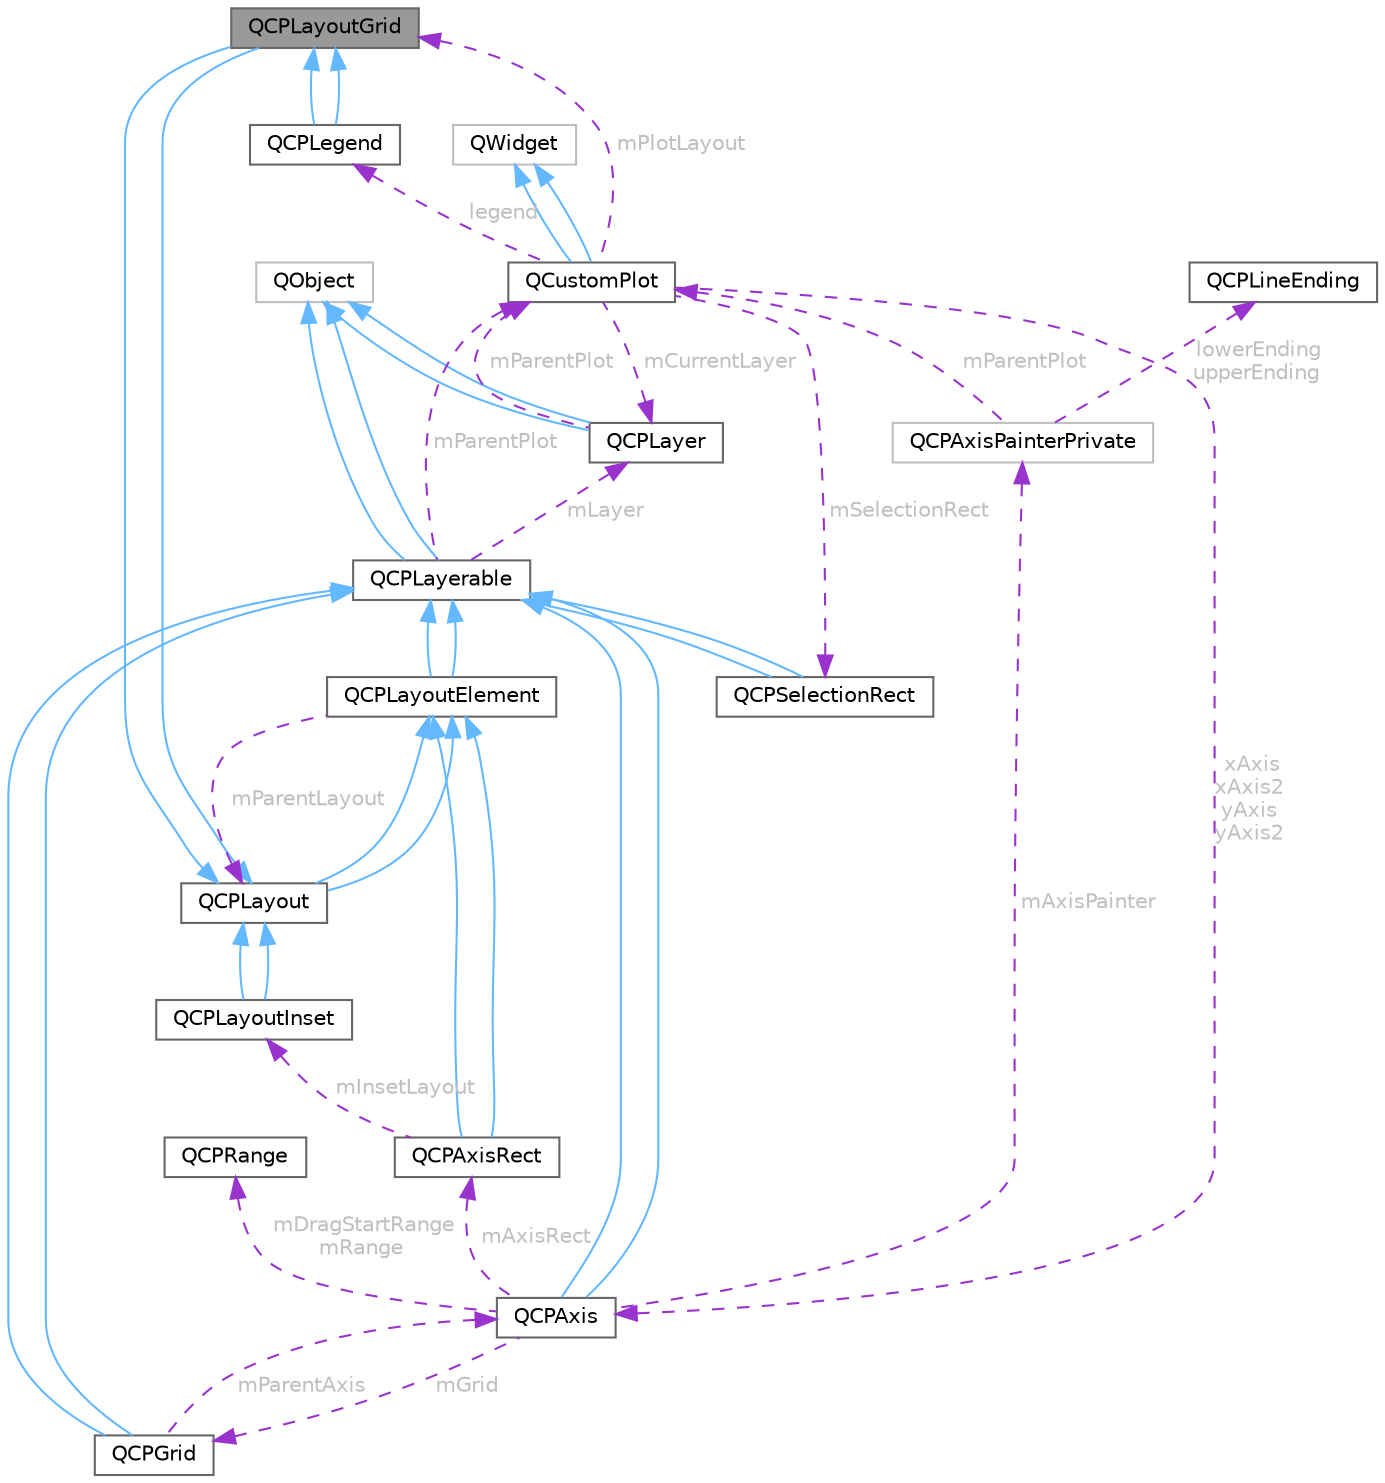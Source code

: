 digraph "QCPLayoutGrid"
{
 // LATEX_PDF_SIZE
  bgcolor="transparent";
  edge [fontname=Helvetica,fontsize=10,labelfontname=Helvetica,labelfontsize=10];
  node [fontname=Helvetica,fontsize=10,shape=box,height=0.2,width=0.4];
  Node1 [id="Node000001",label="QCPLayoutGrid",height=0.2,width=0.4,color="gray40", fillcolor="grey60", style="filled", fontcolor="black",tooltip="A layout that arranges child elements in a grid."];
  Node2 -> Node1 [id="edge42_Node000001_Node000002",dir="back",color="steelblue1",style="solid",tooltip=" "];
  Node2 [id="Node000002",label="QCPLayout",height=0.2,width=0.4,color="gray40", fillcolor="white", style="filled",URL="$class_q_c_p_layout.html",tooltip="The abstract base class for layouts."];
  Node3 -> Node2 [id="edge43_Node000002_Node000003",dir="back",color="steelblue1",style="solid",tooltip=" "];
  Node3 [id="Node000003",label="QCPLayoutElement",height=0.2,width=0.4,color="gray40", fillcolor="white", style="filled",URL="$class_q_c_p_layout_element.html",tooltip="The abstract base class for all objects that form the layout system."];
  Node4 -> Node3 [id="edge44_Node000003_Node000004",dir="back",color="steelblue1",style="solid",tooltip=" "];
  Node4 [id="Node000004",label="QCPLayerable",height=0.2,width=0.4,color="gray40", fillcolor="white", style="filled",URL="$class_q_c_p_layerable.html",tooltip="Base class for all drawable objects."];
  Node5 -> Node4 [id="edge45_Node000004_Node000005",dir="back",color="steelblue1",style="solid",tooltip=" "];
  Node5 [id="Node000005",label="QObject",height=0.2,width=0.4,color="grey75", fillcolor="white", style="filled",tooltip=" "];
  Node5 -> Node4 [id="edge46_Node000004_Node000005",dir="back",color="steelblue1",style="solid",tooltip=" "];
  Node6 -> Node4 [id="edge47_Node000004_Node000006",dir="back",color="darkorchid3",style="dashed",tooltip=" ",label=" mParentPlot",fontcolor="grey" ];
  Node6 [id="Node000006",label="QCustomPlot",height=0.2,width=0.4,color="gray40", fillcolor="white", style="filled",URL="$class_q_custom_plot.html",tooltip="The central class of the library. This is the QWidget which displays the plot and interacts with the ..."];
  Node7 -> Node6 [id="edge48_Node000006_Node000007",dir="back",color="steelblue1",style="solid",tooltip=" "];
  Node7 [id="Node000007",label="QWidget",height=0.2,width=0.4,color="grey75", fillcolor="white", style="filled",tooltip=" "];
  Node7 -> Node6 [id="edge49_Node000006_Node000007",dir="back",color="steelblue1",style="solid",tooltip=" "];
  Node8 -> Node6 [id="edge50_Node000006_Node000008",dir="back",color="darkorchid3",style="dashed",tooltip=" ",label=" xAxis\nxAxis2\nyAxis\nyAxis2",fontcolor="grey" ];
  Node8 [id="Node000008",label="QCPAxis",height=0.2,width=0.4,color="gray40", fillcolor="white", style="filled",URL="$class_q_c_p_axis.html",tooltip="Manages a single axis inside a QCustomPlot."];
  Node4 -> Node8 [id="edge51_Node000008_Node000004",dir="back",color="steelblue1",style="solid",tooltip=" "];
  Node4 -> Node8 [id="edge52_Node000008_Node000004",dir="back",color="steelblue1",style="solid",tooltip=" "];
  Node9 -> Node8 [id="edge53_Node000008_Node000009",dir="back",color="darkorchid3",style="dashed",tooltip=" ",label=" mAxisRect",fontcolor="grey" ];
  Node9 [id="Node000009",label="QCPAxisRect",height=0.2,width=0.4,color="gray40", fillcolor="white", style="filled",URL="$class_q_c_p_axis_rect.html",tooltip="Holds multiple axes and arranges them in a rectangular shape."];
  Node3 -> Node9 [id="edge54_Node000009_Node000003",dir="back",color="steelblue1",style="solid",tooltip=" "];
  Node3 -> Node9 [id="edge55_Node000009_Node000003",dir="back",color="steelblue1",style="solid",tooltip=" "];
  Node10 -> Node9 [id="edge56_Node000009_Node000010",dir="back",color="darkorchid3",style="dashed",tooltip=" ",label=" mInsetLayout",fontcolor="grey" ];
  Node10 [id="Node000010",label="QCPLayoutInset",height=0.2,width=0.4,color="gray40", fillcolor="white", style="filled",URL="$class_q_c_p_layout_inset.html",tooltip="A layout that places child elements aligned to the border or arbitrarily positioned."];
  Node2 -> Node10 [id="edge57_Node000010_Node000002",dir="back",color="steelblue1",style="solid",tooltip=" "];
  Node2 -> Node10 [id="edge58_Node000010_Node000002",dir="back",color="steelblue1",style="solid",tooltip=" "];
  Node11 -> Node8 [id="edge59_Node000008_Node000011",dir="back",color="darkorchid3",style="dashed",tooltip=" ",label=" mDragStartRange\nmRange",fontcolor="grey" ];
  Node11 [id="Node000011",label="QCPRange",height=0.2,width=0.4,color="gray40", fillcolor="white", style="filled",URL="$class_q_c_p_range.html",tooltip="Represents the range an axis is encompassing."];
  Node12 -> Node8 [id="edge60_Node000008_Node000012",dir="back",color="darkorchid3",style="dashed",tooltip=" ",label=" mGrid",fontcolor="grey" ];
  Node12 [id="Node000012",label="QCPGrid",height=0.2,width=0.4,color="gray40", fillcolor="white", style="filled",URL="$class_q_c_p_grid.html",tooltip="Responsible for drawing the grid of a QCPAxis."];
  Node4 -> Node12 [id="edge61_Node000012_Node000004",dir="back",color="steelblue1",style="solid",tooltip=" "];
  Node4 -> Node12 [id="edge62_Node000012_Node000004",dir="back",color="steelblue1",style="solid",tooltip=" "];
  Node8 -> Node12 [id="edge63_Node000012_Node000008",dir="back",color="darkorchid3",style="dashed",tooltip=" ",label=" mParentAxis",fontcolor="grey" ];
  Node13 -> Node8 [id="edge64_Node000008_Node000013",dir="back",color="darkorchid3",style="dashed",tooltip=" ",label=" mAxisPainter",fontcolor="grey" ];
  Node13 [id="Node000013",label="QCPAxisPainterPrivate",height=0.2,width=0.4,color="grey75", fillcolor="white", style="filled",URL="$class_q_c_p_axis_painter_private.html",tooltip=" "];
  Node14 -> Node13 [id="edge65_Node000013_Node000014",dir="back",color="darkorchid3",style="dashed",tooltip=" ",label=" lowerEnding\nupperEnding",fontcolor="grey" ];
  Node14 [id="Node000014",label="QCPLineEnding",height=0.2,width=0.4,color="gray40", fillcolor="white", style="filled",URL="$class_q_c_p_line_ending.html",tooltip="Handles the different ending decorations for line-like items."];
  Node6 -> Node13 [id="edge66_Node000013_Node000006",dir="back",color="darkorchid3",style="dashed",tooltip=" ",label=" mParentPlot",fontcolor="grey" ];
  Node15 -> Node6 [id="edge67_Node000006_Node000015",dir="back",color="darkorchid3",style="dashed",tooltip=" ",label=" legend",fontcolor="grey" ];
  Node15 [id="Node000015",label="QCPLegend",height=0.2,width=0.4,color="gray40", fillcolor="white", style="filled",URL="$class_q_c_p_legend.html",tooltip="Manages a legend inside a QCustomPlot."];
  Node1 -> Node15 [id="edge68_Node000015_Node000001",dir="back",color="steelblue1",style="solid",tooltip=" "];
  Node1 -> Node15 [id="edge69_Node000015_Node000001",dir="back",color="steelblue1",style="solid",tooltip=" "];
  Node1 -> Node6 [id="edge70_Node000006_Node000001",dir="back",color="darkorchid3",style="dashed",tooltip=" ",label=" mPlotLayout",fontcolor="grey" ];
  Node16 -> Node6 [id="edge71_Node000006_Node000016",dir="back",color="darkorchid3",style="dashed",tooltip=" ",label=" mCurrentLayer",fontcolor="grey" ];
  Node16 [id="Node000016",label="QCPLayer",height=0.2,width=0.4,color="gray40", fillcolor="white", style="filled",URL="$class_q_c_p_layer.html",tooltip="A layer that may contain objects, to control the rendering order."];
  Node5 -> Node16 [id="edge72_Node000016_Node000005",dir="back",color="steelblue1",style="solid",tooltip=" "];
  Node5 -> Node16 [id="edge73_Node000016_Node000005",dir="back",color="steelblue1",style="solid",tooltip=" "];
  Node6 -> Node16 [id="edge74_Node000016_Node000006",dir="back",color="darkorchid3",style="dashed",tooltip=" ",label=" mParentPlot",fontcolor="grey" ];
  Node17 -> Node6 [id="edge75_Node000006_Node000017",dir="back",color="darkorchid3",style="dashed",tooltip=" ",label=" mSelectionRect",fontcolor="grey" ];
  Node17 [id="Node000017",label="QCPSelectionRect",height=0.2,width=0.4,color="gray40", fillcolor="white", style="filled",URL="$class_q_c_p_selection_rect.html",tooltip="Provides rect/rubber-band data selection and range zoom interaction."];
  Node4 -> Node17 [id="edge76_Node000017_Node000004",dir="back",color="steelblue1",style="solid",tooltip=" "];
  Node4 -> Node17 [id="edge77_Node000017_Node000004",dir="back",color="steelblue1",style="solid",tooltip=" "];
  Node16 -> Node4 [id="edge78_Node000004_Node000016",dir="back",color="darkorchid3",style="dashed",tooltip=" ",label=" mLayer",fontcolor="grey" ];
  Node4 -> Node3 [id="edge79_Node000003_Node000004",dir="back",color="steelblue1",style="solid",tooltip=" "];
  Node2 -> Node3 [id="edge80_Node000003_Node000002",dir="back",color="darkorchid3",style="dashed",tooltip=" ",label=" mParentLayout",fontcolor="grey" ];
  Node3 -> Node2 [id="edge81_Node000002_Node000003",dir="back",color="steelblue1",style="solid",tooltip=" "];
  Node2 -> Node1 [id="edge82_Node000001_Node000002",dir="back",color="steelblue1",style="solid",tooltip=" "];
}
